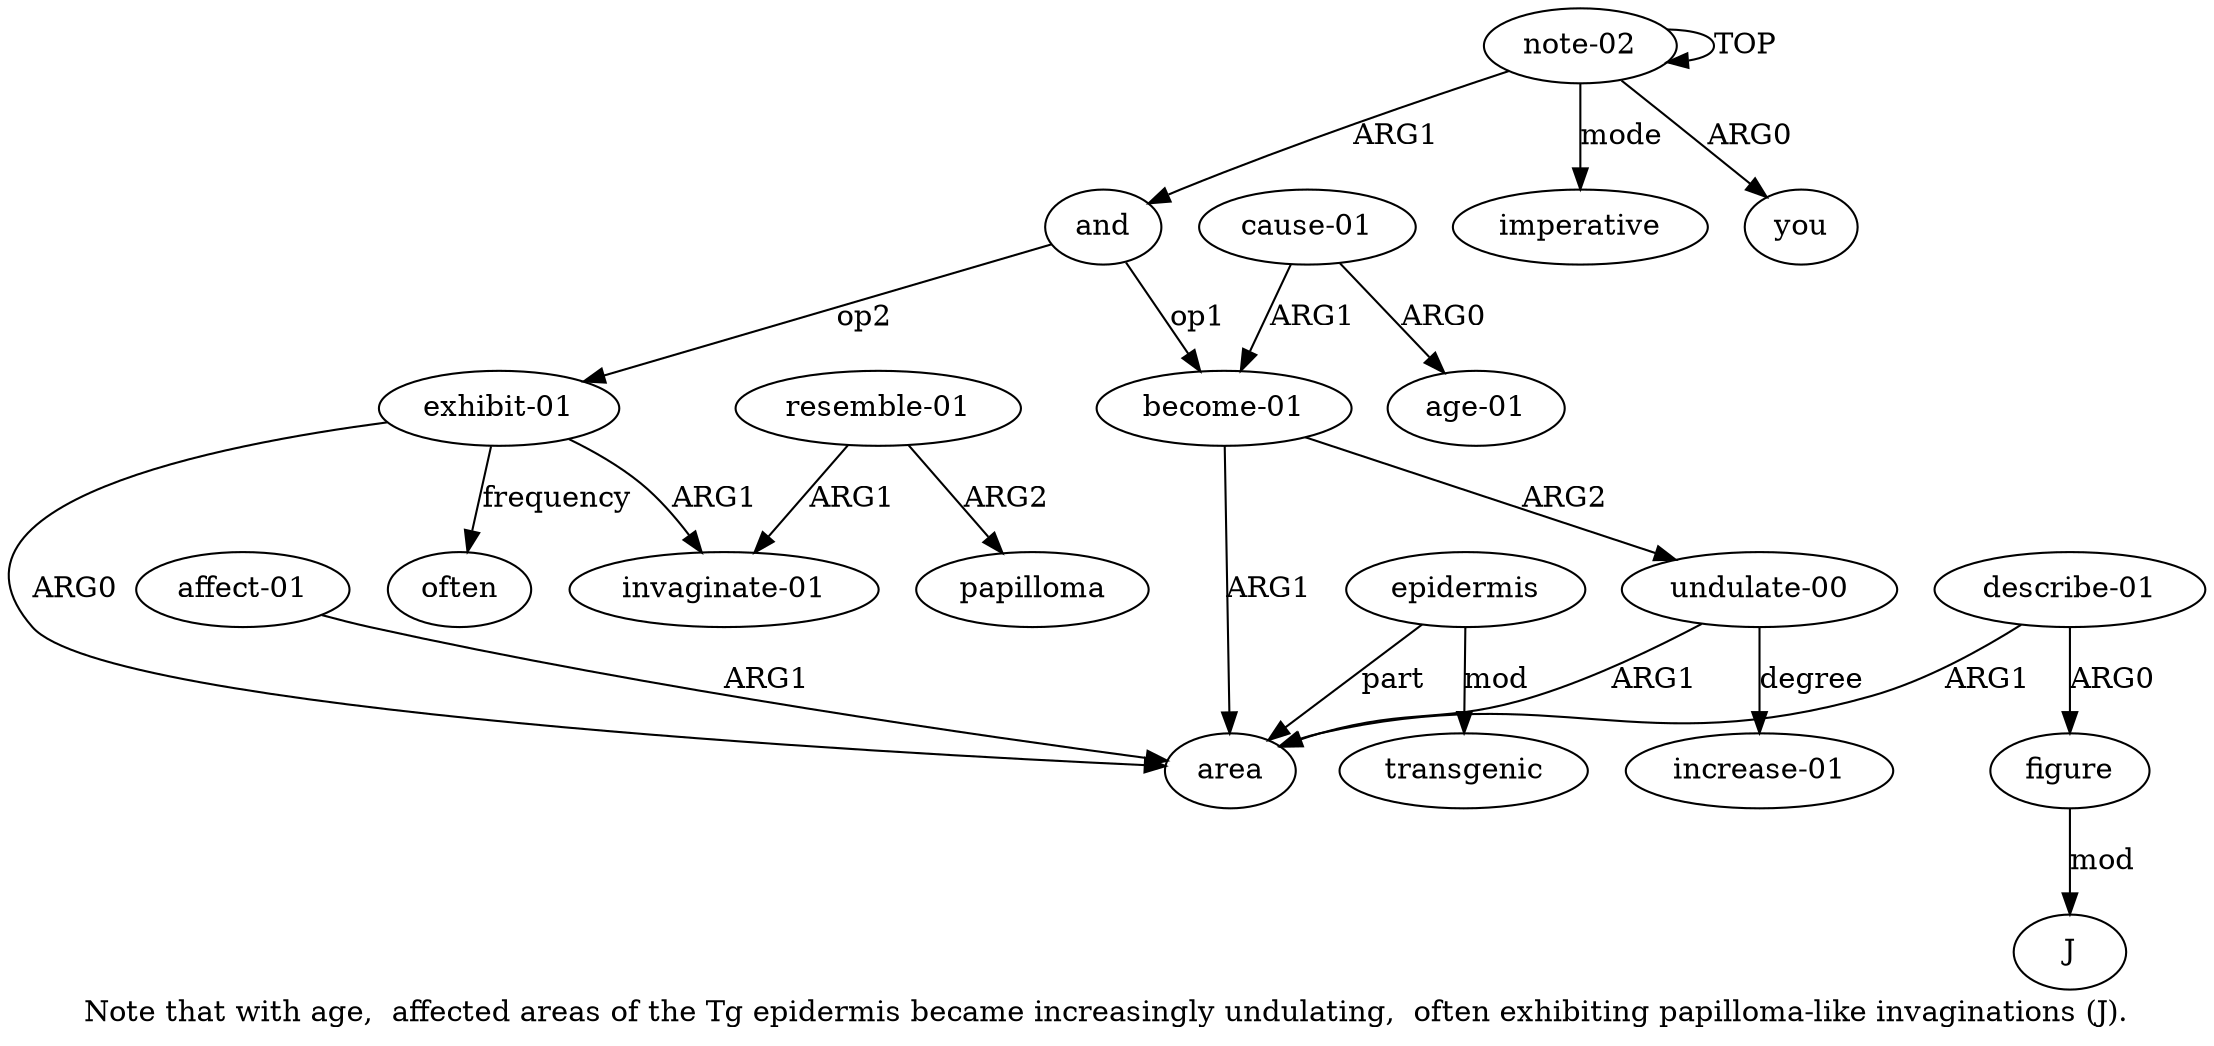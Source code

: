 digraph  {
	graph [label="Note that with age,  affected areas of the Tg epidermis became increasingly undulating,  often exhibiting papilloma-like invaginations (\
J)."];
	node [label="\N"];
	a15	 [color=black,
		gold_ind=15,
		gold_label="invaginate-01",
		label="invaginate-01",
		test_ind=15,
		test_label="invaginate-01"];
	a14	 [color=black,
		gold_ind=14,
		gold_label="exhibit-01",
		label="exhibit-01",
		test_ind=14,
		test_label="exhibit-01"];
	a14 -> a15 [key=0,
	color=black,
	gold_label=ARG1,
	label=ARG1,
	test_label=ARG1];
a18 [color=black,
	gold_ind=18,
	gold_label=often,
	label=often,
	test_ind=18,
	test_label=often];
a14 -> a18 [key=0,
color=black,
gold_label=frequency,
label=frequency,
test_label=frequency];
a4 [color=black,
gold_ind=4,
gold_label=area,
label=area,
test_ind=4,
test_label=area];
a14 -> a4 [key=0,
color=black,
gold_label=ARG0,
label=ARG0,
test_label=ARG0];
a17 [color=black,
gold_ind=17,
gold_label=papilloma,
label=papilloma,
test_ind=17,
test_label=papilloma];
a16 [color=black,
gold_ind=16,
gold_label="resemble-01",
label="resemble-01",
test_ind=16,
test_label="resemble-01"];
a16 -> a15 [key=0,
color=black,
gold_label=ARG1,
label=ARG1,
test_label=ARG1];
a16 -> a17 [key=0,
color=black,
gold_label=ARG2,
label=ARG2,
test_label=ARG2];
a11 [color=black,
gold_ind=11,
gold_label="increase-01",
label="increase-01",
test_ind=11,
test_label="increase-01"];
a10 [color=black,
gold_ind=10,
gold_label="undulate-00",
label="undulate-00",
test_ind=10,
test_label="undulate-00"];
a10 -> a11 [key=0,
color=black,
gold_label=degree,
label=degree,
test_label=degree];
a10 -> a4 [key=0,
color=black,
gold_label=ARG1,
label=ARG1,
test_label=ARG1];
a13 [color=black,
gold_ind=13,
gold_label="age-01",
label="age-01",
test_ind=13,
test_label="age-01"];
a12 [color=black,
gold_ind=12,
gold_label="cause-01",
label="cause-01",
test_ind=12,
test_label="cause-01"];
a12 -> a13 [key=0,
color=black,
gold_label=ARG0,
label=ARG0,
test_label=ARG0];
a3 [color=black,
gold_ind=3,
gold_label="become-01",
label="become-01",
test_ind=3,
test_label="become-01"];
a12 -> a3 [key=0,
color=black,
gold_label=ARG1,
label=ARG1,
test_label=ARG1];
"a0 imperative" [color=black,
gold_ind=-1,
gold_label=imperative,
label=imperative,
test_ind=-1,
test_label=imperative];
a1 [color=black,
gold_ind=1,
gold_label=you,
label=you,
test_ind=1,
test_label=you];
a0 [color=black,
gold_ind=0,
gold_label="note-02",
label="note-02",
test_ind=0,
test_label="note-02"];
a0 -> "a0 imperative" [key=0,
color=black,
gold_label=mode,
label=mode,
test_label=mode];
a0 -> a1 [key=0,
color=black,
gold_label=ARG0,
label=ARG0,
test_label=ARG0];
a0 -> a0 [key=0,
color=black,
gold_label=TOP,
label=TOP,
test_label=TOP];
a2 [color=black,
gold_ind=2,
gold_label=and,
label=and,
test_ind=2,
test_label=and];
a0 -> a2 [key=0,
color=black,
gold_label=ARG1,
label=ARG1,
test_label=ARG1];
a3 -> a10 [key=0,
color=black,
gold_label=ARG2,
label=ARG2,
test_label=ARG2];
a3 -> a4 [key=0,
color=black,
gold_label=ARG1,
label=ARG1,
test_label=ARG1];
a2 -> a14 [key=0,
color=black,
gold_label=op2,
label=op2,
test_label=op2];
a2 -> a3 [key=0,
color=black,
gold_label=op1,
label=op1,
test_label=op1];
a5 [color=black,
gold_ind=5,
gold_label=epidermis,
label=epidermis,
test_ind=5,
test_label=epidermis];
a5 -> a4 [key=0,
color=black,
gold_label=part,
label=part,
test_label=part];
a6 [color=black,
gold_ind=6,
gold_label=transgenic,
label=transgenic,
test_ind=6,
test_label=transgenic];
a5 -> a6 [key=0,
color=black,
gold_label=mod,
label=mod,
test_label=mod];
a7 [color=black,
gold_ind=7,
gold_label="affect-01",
label="affect-01",
test_ind=7,
test_label="affect-01"];
a7 -> a4 [key=0,
color=black,
gold_label=ARG1,
label=ARG1,
test_label=ARG1];
a9 [color=black,
gold_ind=9,
gold_label=figure,
label=figure,
test_ind=9,
test_label=figure];
"a9 J" [color=black,
gold_ind=-1,
gold_label=J,
label=J,
test_ind=-1,
test_label=J];
a9 -> "a9 J" [key=0,
color=black,
gold_label=mod,
label=mod,
test_label=mod];
a8 [color=black,
gold_ind=8,
gold_label="describe-01",
label="describe-01",
test_ind=8,
test_label="describe-01"];
a8 -> a4 [key=0,
color=black,
gold_label=ARG1,
label=ARG1,
test_label=ARG1];
a8 -> a9 [key=0,
color=black,
gold_label=ARG0,
label=ARG0,
test_label=ARG0];
}
